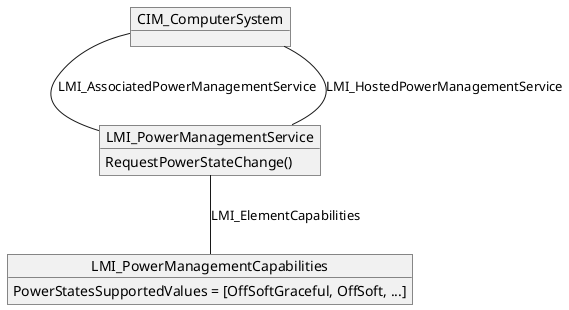 @startuml

object "CIM_ComputerSystem" as cs

object "LMI_PowerManagementService" as pms
pms : RequestPowerStateChange()

object "LMI_PowerManagementCapabilities" as pmc
pmc : PowerStatesSupportedValues = [OffSoftGraceful, OffSoft, ...]

cs -- pms : LMI_AssociatedPowerManagementService
pms -- cs : LMI_HostedPowerManagementService
pms -- pmc : LMI_ElementCapabilities

@enduml
